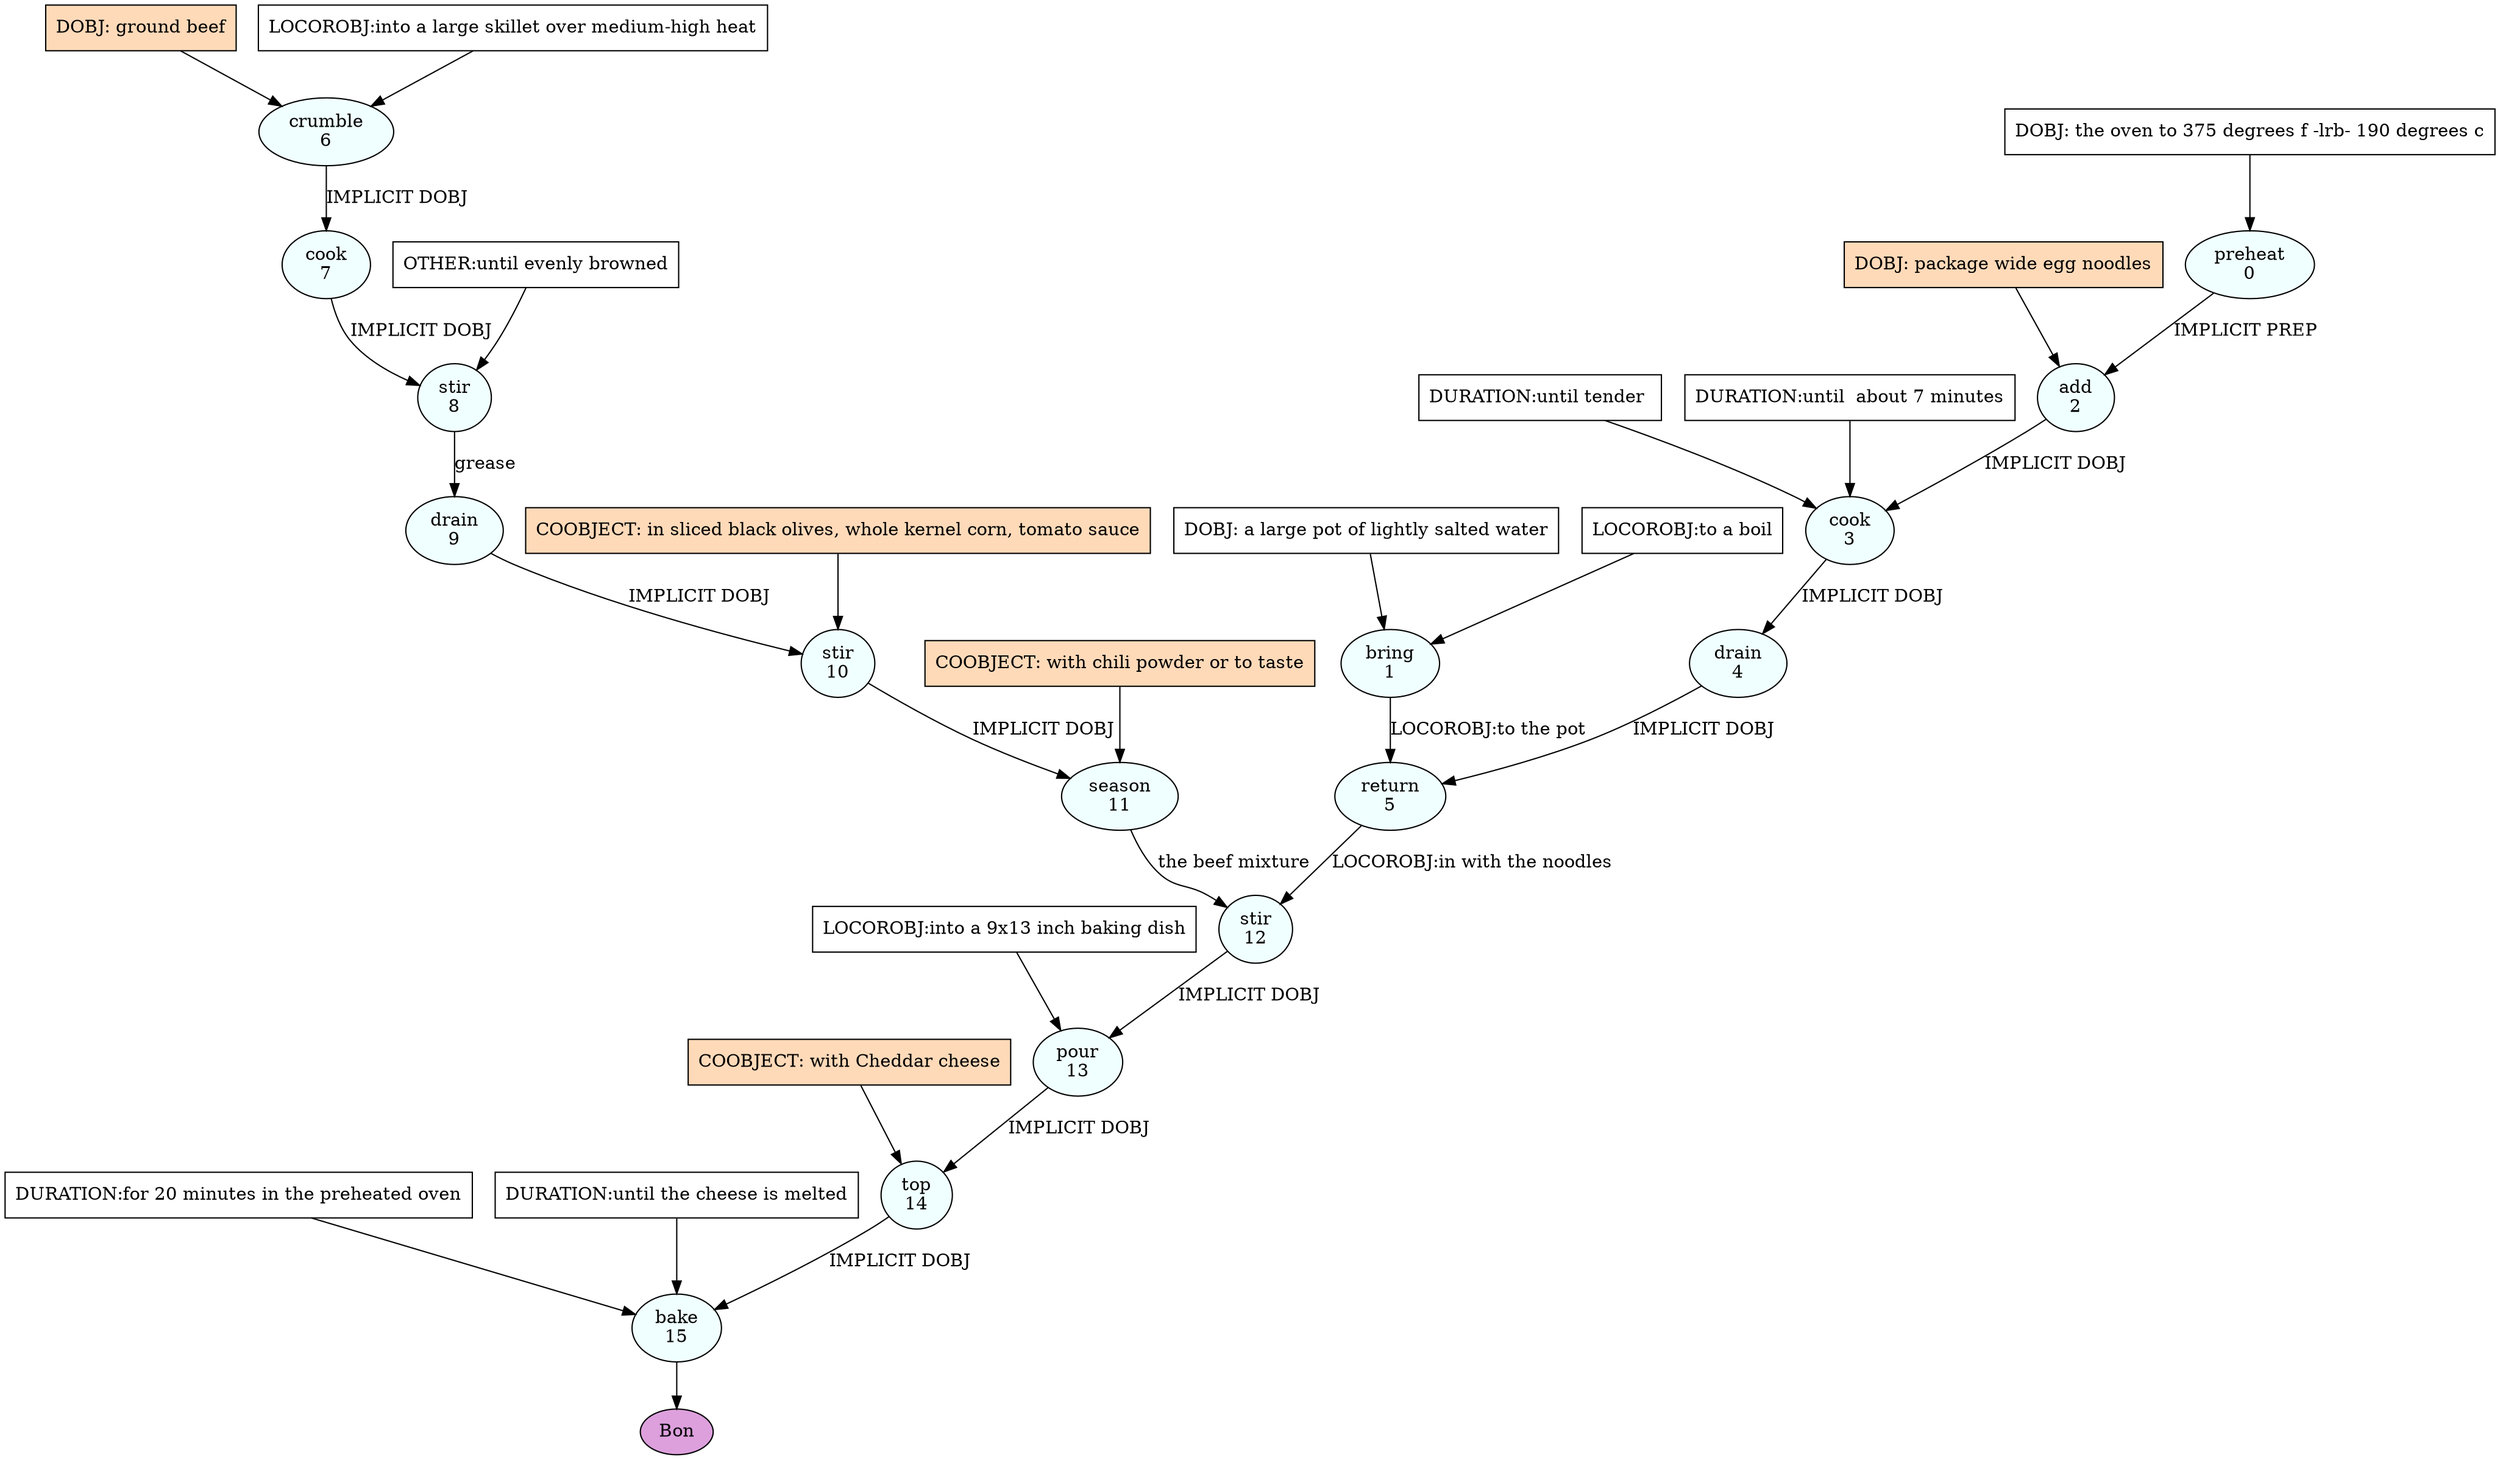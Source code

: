 digraph recipe {
E0[label="preheat
0", shape=oval, style=filled, fillcolor=azure]
E1[label="bring
1", shape=oval, style=filled, fillcolor=azure]
E2[label="add
2", shape=oval, style=filled, fillcolor=azure]
E3[label="cook
3", shape=oval, style=filled, fillcolor=azure]
E4[label="drain
4", shape=oval, style=filled, fillcolor=azure]
E5[label="return
5", shape=oval, style=filled, fillcolor=azure]
E6[label="crumble
6", shape=oval, style=filled, fillcolor=azure]
E7[label="cook
7", shape=oval, style=filled, fillcolor=azure]
E8[label="stir
8", shape=oval, style=filled, fillcolor=azure]
E9[label="drain
9", shape=oval, style=filled, fillcolor=azure]
E10[label="stir
10", shape=oval, style=filled, fillcolor=azure]
E11[label="season
11", shape=oval, style=filled, fillcolor=azure]
E12[label="stir
12", shape=oval, style=filled, fillcolor=azure]
E13[label="pour
13", shape=oval, style=filled, fillcolor=azure]
E14[label="top
14", shape=oval, style=filled, fillcolor=azure]
E15[label="bake
15", shape=oval, style=filled, fillcolor=azure]
D1[label="DOBJ: a large pot of lightly salted water", shape=box, style=filled, fillcolor=white]
D1 -> E1
P1_0[label="LOCOROBJ:to a boil", shape=box, style=filled, fillcolor=white]
P1_0 -> E1
D0[label="DOBJ: the oven to 375 degrees f -lrb- 190 degrees c", shape=box, style=filled, fillcolor=white]
D0 -> E0
D6[label="DOBJ: ground beef", shape=box, style=filled, fillcolor=peachpuff]
D6 -> E6
P6_0[label="LOCOROBJ:into a large skillet over medium-high heat", shape=box, style=filled, fillcolor=white]
P6_0 -> E6
D2_ing[label="DOBJ: package wide egg noodles", shape=box, style=filled, fillcolor=peachpuff]
D2_ing -> E2
E0 -> E2 [label="IMPLICIT PREP"]
E2 -> E3 [label="IMPLICIT DOBJ"]
P3_0_0[label="DURATION:until tender ", shape=box, style=filled, fillcolor=white]
P3_0_0 -> E3
P3_0_1[label="DURATION:until  about 7 minutes", shape=box, style=filled, fillcolor=white]
P3_0_1 -> E3
E3 -> E4 [label="IMPLICIT DOBJ"]
E4 -> E5 [label="IMPLICIT DOBJ"]
E1 -> E5 [label="LOCOROBJ:to the pot"]
E6 -> E7 [label="IMPLICIT DOBJ"]
E7 -> E8 [label="IMPLICIT DOBJ"]
P8_0_0[label="OTHER:until evenly browned", shape=box, style=filled, fillcolor=white]
P8_0_0 -> E8
E8 -> E9 [label="grease"]
E9 -> E10 [label="IMPLICIT DOBJ"]
P10_0_ing[label="COOBJECT: in sliced black olives, whole kernel corn, tomato sauce", shape=box, style=filled, fillcolor=peachpuff]
P10_0_ing -> E10
E10 -> E11 [label="IMPLICIT DOBJ"]
P11_0_ing[label="COOBJECT: with chili powder or to taste", shape=box, style=filled, fillcolor=peachpuff]
P11_0_ing -> E11
E11 -> E12 [label="the beef mixture"]
E5 -> E12 [label="LOCOROBJ:in with the noodles"]
E12 -> E13 [label="IMPLICIT DOBJ"]
P13_0_0[label="LOCOROBJ:into a 9x13 inch baking dish", shape=box, style=filled, fillcolor=white]
P13_0_0 -> E13
E13 -> E14 [label="IMPLICIT DOBJ"]
P14_0_ing[label="COOBJECT: with Cheddar cheese", shape=box, style=filled, fillcolor=peachpuff]
P14_0_ing -> E14
E14 -> E15 [label="IMPLICIT DOBJ"]
P15_0_0[label="DURATION:for 20 minutes in the preheated oven", shape=box, style=filled, fillcolor=white]
P15_0_0 -> E15
P15_1_0[label="DURATION:until the cheese is melted", shape=box, style=filled, fillcolor=white]
P15_1_0 -> E15
EOR[label="Bon", shape=oval, style=filled, fillcolor=plum]
E15 -> EOR
}
